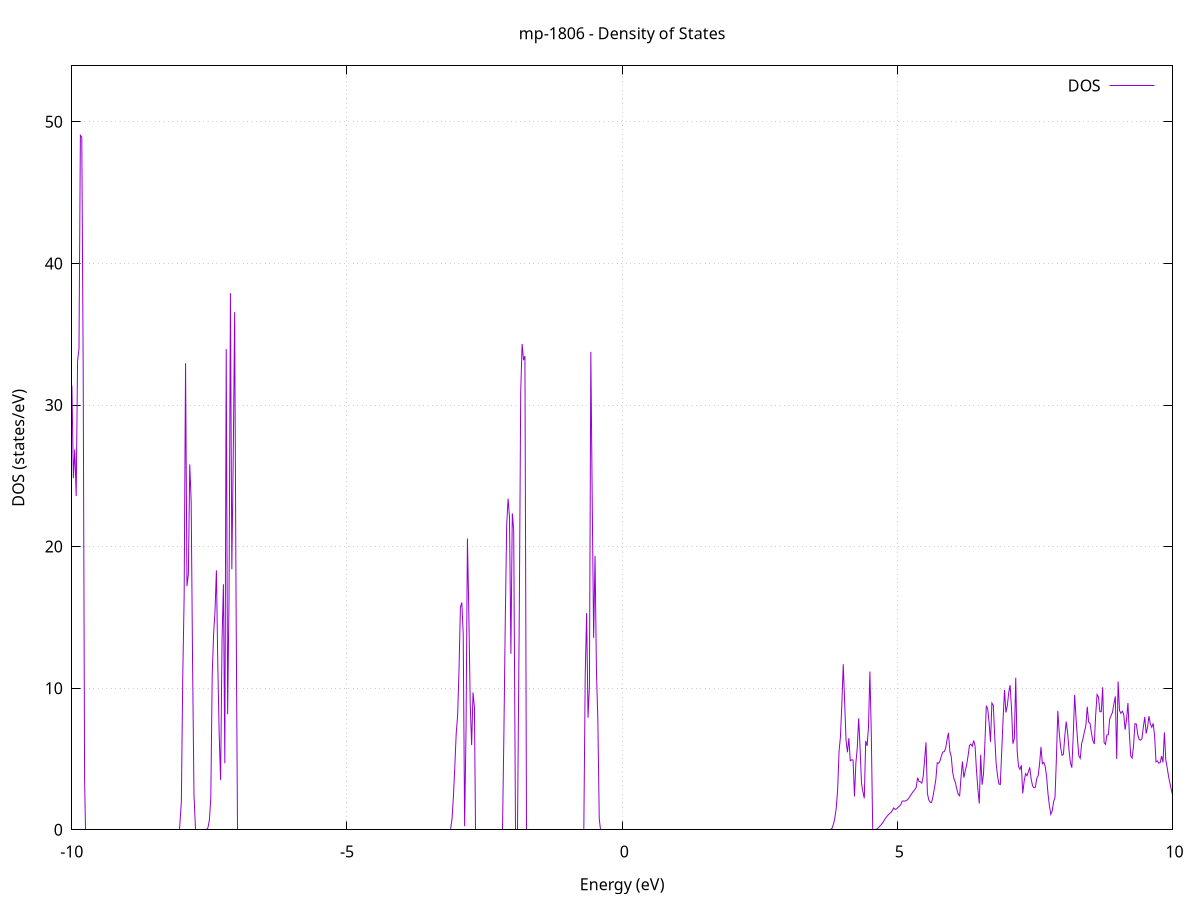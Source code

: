 set title 'mp-1806 - Density of States'
set xlabel 'Energy (eV)'
set ylabel 'DOS (states/eV)'
set grid
set xrange [-10:10]
set yrange [0:53.953]
set xzeroaxis lt -1
set terminal png size 800,600
set output 'mp-1806_dos_gnuplot.png'
plot '-' using 1:2 with lines title 'DOS'
-28.190000 0.000000
-28.164500 0.000000
-28.139100 0.000000
-28.113600 0.000000
-28.088100 0.000000
-28.062600 0.000000
-28.037100 0.000000
-28.011700 0.000000
-27.986200 0.000000
-27.960700 0.000000
-27.935200 0.000000
-27.909700 0.000000
-27.884300 0.000000
-27.858800 0.000000
-27.833300 0.000000
-27.807800 0.000000
-27.782300 0.000000
-27.756900 0.000000
-27.731400 0.000000
-27.705900 0.000000
-27.680400 0.000000
-27.654900 0.000000
-27.629500 0.000000
-27.604000 0.000000
-27.578500 0.000000
-27.553000 0.000000
-27.527500 0.000000
-27.502000 0.000000
-27.476600 0.000000
-27.451100 0.000000
-27.425600 0.000000
-27.400100 0.000000
-27.374600 0.000000
-27.349200 0.000000
-27.323700 0.000000
-27.298200 0.000000
-27.272700 0.000000
-27.247200 0.000000
-27.221800 0.000000
-27.196300 0.000000
-27.170800 0.000000
-27.145300 0.000000
-27.119800 0.000000
-27.094400 0.000000
-27.068900 0.000000
-27.043400 0.000000
-27.017900 0.000000
-26.992400 0.000000
-26.967000 0.000000
-26.941500 0.000000
-26.916000 0.000000
-26.890500 0.000000
-26.865000 0.000000
-26.839500 0.000000
-26.814100 0.000000
-26.788600 0.000000
-26.763100 0.000000
-26.737600 0.000000
-26.712100 0.000000
-26.686700 0.000000
-26.661200 0.000000
-26.635700 0.000000
-26.610200 0.000000
-26.584700 0.000000
-26.559300 0.000000
-26.533800 0.000000
-26.508300 0.000000
-26.482800 0.000000
-26.457300 0.000000
-26.431900 0.000000
-26.406400 0.000000
-26.380900 0.000000
-26.355400 0.000000
-26.329900 0.000000
-26.304500 0.000000
-26.279000 0.000000
-26.253500 0.000000
-26.228000 0.000000
-26.202500 0.000000
-26.177100 0.000000
-26.151600 0.000000
-26.126100 0.000000
-26.100600 0.000000
-26.075100 0.000000
-26.049600 0.000000
-26.024200 0.000000
-25.998700 0.000000
-25.973200 0.000000
-25.947700 0.000000
-25.922200 0.000000
-25.896800 0.000000
-25.871300 0.058000
-25.845800 7.360800
-25.820300 13.885300
-25.794800 25.673000
-25.769400 41.606500
-25.743900 42.361200
-25.718400 0.000000
-25.692900 0.000000
-25.667400 0.000000
-25.642000 0.000000
-25.616500 0.000000
-25.591000 0.000000
-25.565500 31.902000
-25.540000 19.452100
-25.514600 30.249000
-25.489100 4.593600
-25.463600 0.000000
-25.438100 0.000000
-25.412600 0.000000
-25.387100 0.000000
-25.361700 0.000000
-25.336200 0.000000
-25.310700 0.000000
-25.285200 0.000000
-25.259700 0.000000
-25.234300 0.000000
-25.208800 0.000000
-25.183300 0.000000
-25.157800 0.000000
-25.132300 0.000000
-25.106900 0.000000
-25.081400 0.000000
-25.055900 0.000000
-25.030400 0.000000
-25.004900 0.000000
-24.979500 0.000000
-24.954000 0.000000
-24.928500 0.000000
-24.903000 0.000000
-24.877500 0.000000
-24.852100 0.000000
-24.826600 0.000000
-24.801100 0.000000
-24.775600 0.000000
-24.750100 0.000000
-24.724700 0.000000
-24.699200 0.000000
-24.673700 0.000000
-24.648200 0.000000
-24.622700 0.000000
-24.597200 0.000000
-24.571800 0.000000
-24.546300 0.000000
-24.520800 0.000000
-24.495300 0.000000
-24.469800 0.000000
-24.444400 0.000000
-24.418900 0.000000
-24.393400 0.000000
-24.367900 0.000000
-24.342400 0.000000
-24.317000 0.000000
-24.291500 0.000000
-24.266000 0.000000
-24.240500 0.000000
-24.215000 0.000000
-24.189600 0.000000
-24.164100 0.000000
-24.138600 0.000000
-24.113100 0.000000
-24.087600 0.000000
-24.062200 0.000000
-24.036700 0.000000
-24.011200 0.000000
-23.985700 0.000000
-23.960200 0.000000
-23.934700 0.000000
-23.909300 0.000000
-23.883800 0.000000
-23.858300 0.000000
-23.832800 0.000000
-23.807300 0.000000
-23.781900 0.000000
-23.756400 0.000000
-23.730900 0.000000
-23.705400 0.000000
-23.679900 0.000000
-23.654500 0.000000
-23.629000 0.000000
-23.603500 0.000000
-23.578000 0.000000
-23.552500 0.000000
-23.527100 0.000000
-23.501600 0.000000
-23.476100 0.000000
-23.450600 0.000000
-23.425100 0.000000
-23.399700 0.000000
-23.374200 0.000000
-23.348700 0.000000
-23.323200 0.000000
-23.297700 0.000000
-23.272300 0.000000
-23.246800 0.000000
-23.221300 0.000000
-23.195800 0.000000
-23.170300 0.000000
-23.144800 0.000000
-23.119400 0.000000
-23.093900 0.000000
-23.068400 0.000000
-23.042900 0.000000
-23.017400 0.000000
-22.992000 0.000000
-22.966500 0.000000
-22.941000 0.000000
-22.915500 0.000000
-22.890000 0.000000
-22.864600 0.000000
-22.839100 0.000000
-22.813600 0.000000
-22.788100 0.000000
-22.762600 0.000000
-22.737200 0.000000
-22.711700 0.000000
-22.686200 0.000000
-22.660700 0.000000
-22.635200 0.000000
-22.609800 0.000000
-22.584300 0.000000
-22.558800 0.000000
-22.533300 0.000000
-22.507800 0.000000
-22.482300 0.000000
-22.456900 0.000000
-22.431400 0.000000
-22.405900 0.000000
-22.380400 0.000000
-22.354900 0.000000
-22.329500 0.000000
-22.304000 0.000000
-22.278500 0.000000
-22.253000 0.000000
-22.227500 0.000000
-22.202100 0.000000
-22.176600 0.000000
-22.151100 0.000000
-22.125600 0.000000
-22.100100 0.000000
-22.074700 0.000000
-22.049200 0.000000
-22.023700 0.000000
-21.998200 0.000000
-21.972700 0.000000
-21.947300 0.000000
-21.921800 0.000000
-21.896300 0.000000
-21.870800 0.000000
-21.845300 0.000000
-21.819900 0.000000
-21.794400 0.000000
-21.768900 0.000000
-21.743400 0.000000
-21.717900 0.000000
-21.692400 0.000000
-21.667000 0.000000
-21.641500 0.000000
-21.616000 0.000000
-21.590500 0.000000
-21.565000 0.000000
-21.539600 0.000000
-21.514100 0.000000
-21.488600 0.000000
-21.463100 0.000000
-21.437600 0.000000
-21.412200 0.000000
-21.386700 0.000000
-21.361200 0.000000
-21.335700 0.000000
-21.310200 0.000000
-21.284800 0.000000
-21.259300 0.000000
-21.233800 0.000000
-21.208300 0.000000
-21.182800 0.000000
-21.157400 0.000000
-21.131900 0.000000
-21.106400 0.000000
-21.080900 0.000000
-21.055400 0.000000
-21.029900 0.000000
-21.004500 0.000000
-20.979000 0.000000
-20.953500 0.000000
-20.928000 0.000000
-20.902500 0.000000
-20.877100 0.000000
-20.851600 0.000000
-20.826100 0.000000
-20.800600 0.000000
-20.775100 0.000000
-20.749700 0.000000
-20.724200 0.000000
-20.698700 0.000000
-20.673200 0.000000
-20.647700 0.000000
-20.622300 0.000000
-20.596800 0.000000
-20.571300 0.000000
-20.545800 0.000000
-20.520300 0.000000
-20.494900 0.000000
-20.469400 0.000000
-20.443900 0.000000
-20.418400 0.000000
-20.392900 0.000000
-20.367500 0.000000
-20.342000 0.000000
-20.316500 0.000000
-20.291000 0.000000
-20.265500 0.000000
-20.240000 0.000000
-20.214600 0.000000
-20.189100 0.000000
-20.163600 0.000000
-20.138100 0.000000
-20.112600 0.000000
-20.087200 0.000000
-20.061700 0.000000
-20.036200 0.000000
-20.010700 0.000000
-19.985200 0.000000
-19.959800 0.000000
-19.934300 0.000000
-19.908800 0.000000
-19.883300 0.000000
-19.857800 0.000000
-19.832400 0.000000
-19.806900 0.000000
-19.781400 0.000000
-19.755900 0.000000
-19.730400 0.000000
-19.705000 0.000000
-19.679500 0.000000
-19.654000 0.000000
-19.628500 0.000000
-19.603000 12.775900
-19.577500 71.210000
-19.552100 99.651900
-19.526600 0.000000
-19.501100 0.000000
-19.475600 0.000000
-19.450100 0.000000
-19.424700 0.000000
-19.399200 0.000000
-19.373700 0.000000
-19.348200 0.000000
-19.322700 0.000000
-19.297300 0.000000
-19.271800 0.000000
-19.246300 0.000000
-19.220800 0.000000
-19.195300 0.000000
-19.169900 0.000000
-19.144400 0.000000
-19.118900 0.000000
-19.093400 0.000000
-19.067900 0.000000
-19.042500 0.000000
-19.017000 0.000000
-18.991500 0.000000
-18.966000 0.000000
-18.940500 0.000000
-18.915100 0.000000
-18.889600 0.000000
-18.864100 0.000000
-18.838600 0.000000
-18.813100 0.000000
-18.787600 0.000000
-18.762200 0.000000
-18.736700 0.000000
-18.711200 0.000000
-18.685700 0.000000
-18.660200 0.000000
-18.634800 0.000000
-18.609300 0.000000
-18.583800 0.000000
-18.558300 0.000000
-18.532800 0.000000
-18.507400 0.000000
-18.481900 0.000000
-18.456400 0.000000
-18.430900 0.000000
-18.405400 0.000000
-18.380000 0.000000
-18.354500 0.000000
-18.329000 0.000000
-18.303500 0.000000
-18.278000 0.000000
-18.252600 0.000000
-18.227100 0.000000
-18.201600 0.000000
-18.176100 0.000000
-18.150600 0.000000
-18.125100 0.000000
-18.099700 0.000000
-18.074200 0.000000
-18.048700 0.000000
-18.023200 0.000000
-17.997700 0.000000
-17.972300 0.000000
-17.946800 0.000000
-17.921300 0.000000
-17.895800 0.000000
-17.870300 0.000000
-17.844900 0.000000
-17.819400 0.000000
-17.793900 0.000000
-17.768400 0.000000
-17.742900 0.000000
-17.717500 0.000000
-17.692000 0.000000
-17.666500 0.000000
-17.641000 0.000000
-17.615500 0.000000
-17.590100 0.000000
-17.564600 0.000000
-17.539100 0.000000
-17.513600 0.000000
-17.488100 0.000000
-17.462700 0.000000
-17.437200 0.000000
-17.411700 0.000000
-17.386200 0.000000
-17.360700 0.000000
-17.335200 0.000000
-17.309800 0.000000
-17.284300 0.000000
-17.258800 0.000000
-17.233300 0.000000
-17.207800 0.000000
-17.182400 0.000000
-17.156900 0.000000
-17.131400 0.000000
-17.105900 0.000000
-17.080400 0.000000
-17.055000 0.000000
-17.029500 0.000000
-17.004000 0.000000
-16.978500 0.000000
-16.953000 0.000000
-16.927600 0.000000
-16.902100 0.000000
-16.876600 0.000000
-16.851100 0.000000
-16.825600 0.000000
-16.800200 0.000000
-16.774700 0.000000
-16.749200 0.000000
-16.723700 0.000000
-16.698200 0.000000
-16.672700 0.000000
-16.647300 0.000000
-16.621800 0.000000
-16.596300 0.000000
-16.570800 0.000000
-16.545300 0.000000
-16.519900 0.000000
-16.494400 0.000000
-16.468900 0.000000
-16.443400 0.000000
-16.417900 0.000000
-16.392500 0.000000
-16.367000 0.000000
-16.341500 0.000000
-16.316000 0.000000
-16.290500 0.000000
-16.265100 0.000000
-16.239600 0.000000
-16.214100 0.000000
-16.188600 0.000000
-16.163100 0.000000
-16.137700 0.000000
-16.112200 0.000000
-16.086700 0.000000
-16.061200 0.000000
-16.035700 0.000000
-16.010300 0.000000
-15.984800 0.000000
-15.959300 0.000000
-15.933800 0.000000
-15.908300 0.000000
-15.882800 0.000000
-15.857400 0.000000
-15.831900 0.000000
-15.806400 0.000000
-15.780900 0.000000
-15.755400 0.000000
-15.730000 0.000000
-15.704500 0.000000
-15.679000 0.000000
-15.653500 0.000000
-15.628000 0.000000
-15.602600 0.000000
-15.577100 0.000000
-15.551600 0.000000
-15.526100 0.000000
-15.500600 0.000000
-15.475200 0.000000
-15.449700 0.000000
-15.424200 0.000000
-15.398700 0.000000
-15.373200 0.000000
-15.347800 0.000000
-15.322300 0.000000
-15.296800 0.000000
-15.271300 0.000000
-15.245800 0.000000
-15.220300 0.000000
-15.194900 0.000000
-15.169400 0.000000
-15.143900 0.000000
-15.118400 0.000000
-15.092900 0.000000
-15.067500 0.000000
-15.042000 0.000000
-15.016500 0.000000
-14.991000 0.000000
-14.965500 0.000000
-14.940100 0.000000
-14.914600 0.000000
-14.889100 0.000000
-14.863600 0.000000
-14.838100 0.000000
-14.812700 0.000000
-14.787200 0.000000
-14.761700 0.000000
-14.736200 0.000000
-14.710700 0.000000
-14.685300 0.000000
-14.659800 0.000000
-14.634300 0.000000
-14.608800 0.000000
-14.583300 0.000000
-14.557900 0.000000
-14.532400 0.000000
-14.506900 0.000000
-14.481400 0.000000
-14.455900 0.000000
-14.430400 0.000000
-14.405000 0.000000
-14.379500 0.000000
-14.354000 0.000000
-14.328500 0.000000
-14.303000 0.000000
-14.277600 0.000000
-14.252100 0.000000
-14.226600 0.000000
-14.201100 0.000000
-14.175600 0.000000
-14.150200 0.000000
-14.124700 0.000000
-14.099200 0.000000
-14.073700 0.000000
-14.048200 0.000000
-14.022800 0.000000
-13.997300 0.000000
-13.971800 0.000000
-13.946300 0.000000
-13.920800 0.000000
-13.895400 8.373400
-13.869900 62.977900
-13.844400 26.022300
-13.818900 54.259000
-13.793400 3.892700
-13.767900 0.000000
-13.742500 0.000000
-13.717000 0.000000
-13.691500 0.000000
-13.666000 0.000000
-13.640500 0.000000
-13.615100 0.000000
-13.589600 0.000000
-13.564100 0.000000
-13.538600 0.000000
-13.513100 0.000000
-13.487700 0.000000
-13.462200 0.000000
-13.436700 0.000000
-13.411200 0.000000
-13.385700 0.000000
-13.360300 0.000000
-13.334800 0.000000
-13.309300 0.000000
-13.283800 0.000000
-13.258300 0.000000
-13.232900 0.000000
-13.207400 0.000000
-13.181900 0.000000
-13.156400 0.000000
-13.130900 0.000000
-13.105500 0.000000
-13.080000 0.000000
-13.054500 0.000000
-13.029000 0.000000
-13.003500 0.000000
-12.978000 0.000000
-12.952600 0.000000
-12.927100 0.000000
-12.901600 0.000000
-12.876100 0.000000
-12.850600 0.000000
-12.825200 0.000000
-12.799700 0.000000
-12.774200 0.000000
-12.748700 0.000000
-12.723200 0.000000
-12.697800 0.000000
-12.672300 0.000000
-12.646800 0.000000
-12.621300 0.000000
-12.595800 0.000000
-12.570400 0.000000
-12.544900 0.000000
-12.519400 0.000000
-12.493900 0.000000
-12.468400 0.000000
-12.443000 0.000000
-12.417500 0.000000
-12.392000 0.000000
-12.366500 0.000000
-12.341000 0.000000
-12.315500 0.000000
-12.290100 0.000000
-12.264600 0.000000
-12.239100 0.000000
-12.213600 0.000000
-12.188100 0.000000
-12.162700 0.000000
-12.137200 0.000000
-12.111700 0.000000
-12.086200 0.000000
-12.060700 0.000000
-12.035300 0.000000
-12.009800 0.000000
-11.984300 0.000000
-11.958800 0.000000
-11.933300 0.000000
-11.907900 0.000000
-11.882400 0.000000
-11.856900 0.000000
-11.831400 0.000000
-11.805900 0.000000
-11.780500 0.000000
-11.755000 0.000000
-11.729500 0.000000
-11.704000 0.000000
-11.678500 0.000000
-11.653100 0.000000
-11.627600 0.000000
-11.602100 0.000000
-11.576600 0.000000
-11.551100 0.000000
-11.525600 0.000000
-11.500200 0.000000
-11.474700 0.000000
-11.449200 0.000000
-11.423700 0.000000
-11.398200 0.000000
-11.372800 0.000000
-11.347300 0.000000
-11.321800 0.000000
-11.296300 0.000000
-11.270800 0.000000
-11.245400 0.000000
-11.219900 0.000000
-11.194400 0.000000
-11.168900 0.000000
-11.143400 0.000000
-11.118000 0.000000
-11.092500 0.000000
-11.067000 0.000000
-11.041500 0.000000
-11.016000 0.000000
-10.990600 0.000000
-10.965100 0.000000
-10.939600 0.000000
-10.914100 0.000000
-10.888600 0.000000
-10.863100 0.000000
-10.837700 0.000000
-10.812200 0.000000
-10.786700 0.000000
-10.761200 0.000000
-10.735700 0.000000
-10.710300 0.000000
-10.684800 0.000000
-10.659300 0.000000
-10.633800 0.000000
-10.608300 0.000000
-10.582900 0.000000
-10.557400 0.000000
-10.531900 0.000000
-10.506400 0.000000
-10.480900 0.000000
-10.455500 0.000000
-10.430000 0.000000
-10.404500 0.000000
-10.379000 0.000000
-10.353500 0.000000
-10.328100 0.000000
-10.302600 0.000000
-10.277100 0.000000
-10.251600 0.000000
-10.226100 0.000000
-10.200700 1.253300
-10.175200 20.586300
-10.149700 27.562800
-10.124200 22.285800
-10.098700 5.964000
-10.073200 31.414200
-10.047800 22.012000
-10.022300 33.017100
-9.996800 31.162400
-9.971300 24.843200
-9.945800 26.862000
-9.920400 23.575000
-9.894900 33.122800
-9.869400 33.953100
-9.843900 49.048100
-9.818400 48.915000
-9.793000 32.692600
-9.767500 3.660000
-9.742000 0.000000
-9.716500 0.000000
-9.691000 0.000000
-9.665600 0.000000
-9.640100 0.000000
-9.614600 0.000000
-9.589100 0.000000
-9.563600 0.000000
-9.538200 0.000000
-9.512700 0.000000
-9.487200 0.000000
-9.461700 0.000000
-9.436200 0.000000
-9.410800 0.000000
-9.385300 0.000000
-9.359800 0.000000
-9.334300 0.000000
-9.308800 0.000000
-9.283300 0.000000
-9.257900 0.000000
-9.232400 0.000000
-9.206900 0.000000
-9.181400 0.000000
-9.155900 0.000000
-9.130500 0.000000
-9.105000 0.000000
-9.079500 0.000000
-9.054000 0.000000
-9.028500 0.000000
-9.003100 0.000000
-8.977600 0.000000
-8.952100 0.000000
-8.926600 0.000000
-8.901100 0.000000
-8.875700 0.000000
-8.850200 0.000000
-8.824700 0.000000
-8.799200 0.000000
-8.773700 0.000000
-8.748300 0.000000
-8.722800 0.000000
-8.697300 0.000000
-8.671800 0.000000
-8.646300 0.000000
-8.620800 0.000000
-8.595400 0.000000
-8.569900 0.000000
-8.544400 0.000000
-8.518900 0.000000
-8.493400 0.000000
-8.468000 0.000000
-8.442500 0.000000
-8.417000 0.000000
-8.391500 0.000000
-8.366000 0.000000
-8.340600 0.000000
-8.315100 0.000000
-8.289600 0.000000
-8.264100 0.000000
-8.238600 0.000000
-8.213200 0.000000
-8.187700 0.000000
-8.162200 0.000000
-8.136700 0.000000
-8.111200 0.000000
-8.085800 0.000000
-8.060300 0.000000
-8.034800 0.000000
-8.009300 1.971100
-7.983800 10.827500
-7.958400 16.481900
-7.932900 32.952300
-7.907400 17.207800
-7.881900 18.034300
-7.856400 25.807700
-7.830900 23.206600
-7.805500 11.797500
-7.780000 2.493500
-7.754500 0.000000
-7.729000 0.000000
-7.703500 0.000000
-7.678100 0.000000
-7.652600 0.000000
-7.627100 0.000000
-7.601600 0.000000
-7.576100 0.000000
-7.550700 0.000000
-7.525200 0.160100
-7.499700 0.700600
-7.474200 2.238400
-7.448700 10.926300
-7.423300 13.824200
-7.397800 15.425300
-7.372300 18.325000
-7.346800 11.583500
-7.321300 6.667000
-7.295900 3.501500
-7.270400 13.353400
-7.244900 17.342300
-7.219400 4.696300
-7.193900 33.947800
-7.168400 8.158300
-7.143000 16.369100
-7.117500 37.898900
-7.092000 18.397700
-7.066500 26.318200
-7.041000 36.557700
-7.015600 16.471000
-6.990100 0.000000
-6.964600 0.000000
-6.939100 0.000000
-6.913600 0.000000
-6.888200 0.000000
-6.862700 0.000000
-6.837200 0.000000
-6.811700 0.000000
-6.786200 0.000000
-6.760800 0.000000
-6.735300 0.000000
-6.709800 0.000000
-6.684300 0.000000
-6.658800 0.000000
-6.633400 0.000000
-6.607900 0.000000
-6.582400 0.000000
-6.556900 0.000000
-6.531400 0.000000
-6.506000 0.000000
-6.480500 0.000000
-6.455000 0.000000
-6.429500 0.000000
-6.404000 0.000000
-6.378500 0.000000
-6.353100 0.000000
-6.327600 0.000000
-6.302100 0.000000
-6.276600 0.000000
-6.251100 0.000000
-6.225700 0.000000
-6.200200 0.000000
-6.174700 0.000000
-6.149200 0.000000
-6.123700 0.000000
-6.098300 0.000000
-6.072800 0.000000
-6.047300 0.000000
-6.021800 0.000000
-5.996300 0.000000
-5.970900 0.000000
-5.945400 0.000000
-5.919900 0.000000
-5.894400 0.000000
-5.868900 0.000000
-5.843500 0.000000
-5.818000 0.000000
-5.792500 0.000000
-5.767000 0.000000
-5.741500 0.000000
-5.716000 0.000000
-5.690600 0.000000
-5.665100 0.000000
-5.639600 0.000000
-5.614100 0.000000
-5.588600 0.000000
-5.563200 0.000000
-5.537700 0.000000
-5.512200 0.000000
-5.486700 0.000000
-5.461200 0.000000
-5.435800 0.000000
-5.410300 0.000000
-5.384800 0.000000
-5.359300 0.000000
-5.333800 0.000000
-5.308400 0.000000
-5.282900 0.000000
-5.257400 0.000000
-5.231900 0.000000
-5.206400 0.000000
-5.181000 0.000000
-5.155500 0.000000
-5.130000 0.000000
-5.104500 0.000000
-5.079000 0.000000
-5.053600 0.000000
-5.028100 0.000000
-5.002600 0.000000
-4.977100 0.000000
-4.951600 0.000000
-4.926100 0.000000
-4.900700 0.000000
-4.875200 0.000000
-4.849700 0.000000
-4.824200 0.000000
-4.798700 0.000000
-4.773300 0.000000
-4.747800 0.000000
-4.722300 0.000000
-4.696800 0.000000
-4.671300 0.000000
-4.645900 0.000000
-4.620400 0.000000
-4.594900 0.000000
-4.569400 0.000000
-4.543900 0.000000
-4.518500 0.000000
-4.493000 0.000000
-4.467500 0.000000
-4.442000 0.000000
-4.416500 0.000000
-4.391100 0.000000
-4.365600 0.000000
-4.340100 0.000000
-4.314600 0.000000
-4.289100 0.000000
-4.263600 0.000000
-4.238200 0.000000
-4.212700 0.000000
-4.187200 0.000000
-4.161700 0.000000
-4.136200 0.000000
-4.110800 0.000000
-4.085300 0.000000
-4.059800 0.000000
-4.034300 0.000000
-4.008800 0.000000
-3.983400 0.000000
-3.957900 0.000000
-3.932400 0.000000
-3.906900 0.000000
-3.881400 0.000000
-3.856000 0.000000
-3.830500 0.000000
-3.805000 0.000000
-3.779500 0.000000
-3.754000 0.000000
-3.728600 0.000000
-3.703100 0.000000
-3.677600 0.000000
-3.652100 0.000000
-3.626600 0.000000
-3.601200 0.000000
-3.575700 0.000000
-3.550200 0.000000
-3.524700 0.000000
-3.499200 0.000000
-3.473700 0.000000
-3.448300 0.000000
-3.422800 0.000000
-3.397300 0.000000
-3.371800 0.000000
-3.346300 0.000000
-3.320900 0.000000
-3.295400 0.000000
-3.269900 0.000000
-3.244400 0.000000
-3.218900 0.000000
-3.193500 0.000000
-3.168000 0.000000
-3.142500 0.000000
-3.117000 0.000000
-3.091500 0.749300
-3.066100 2.333700
-3.040600 4.443300
-3.015100 6.807600
-2.989600 8.052700
-2.964100 11.294000
-2.938700 15.715700
-2.913200 16.056100
-2.887700 13.823700
-2.862200 0.254900
-2.836700 7.060000
-2.811200 20.573200
-2.785800 15.289700
-2.760300 8.851300
-2.734800 5.981700
-2.709300 9.702100
-2.683800 8.621400
-2.658400 0.000000
-2.632900 0.000000
-2.607400 0.000000
-2.581900 0.000000
-2.556400 0.000000
-2.531000 0.000000
-2.505500 0.000000
-2.480000 0.000000
-2.454500 0.000000
-2.429000 0.000000
-2.403600 0.000000
-2.378100 0.000000
-2.352600 0.000000
-2.327100 0.000000
-2.301600 0.000000
-2.276200 0.000000
-2.250700 0.000000
-2.225200 0.000000
-2.199700 0.000000
-2.174200 0.000000
-2.148800 6.759500
-2.123300 14.848000
-2.097800 21.537500
-2.072300 23.392500
-2.046800 22.070600
-2.021300 12.426900
-1.995900 22.352100
-1.970400 21.172200
-1.944900 0.000000
-1.919400 0.000000
-1.893900 0.000000
-1.868500 15.552900
-1.843000 30.951400
-1.817500 34.310200
-1.792000 33.169700
-1.766500 33.452100
-1.741100 0.000000
-1.715600 0.000000
-1.690100 0.000000
-1.664600 0.000000
-1.639100 0.000000
-1.613700 0.000000
-1.588200 0.000000
-1.562700 0.000000
-1.537200 0.000000
-1.511700 0.000000
-1.486300 0.000000
-1.460800 0.000000
-1.435300 0.000000
-1.409800 0.000000
-1.384300 0.000000
-1.358800 0.000000
-1.333400 0.000000
-1.307900 0.000000
-1.282400 0.000000
-1.256900 0.000000
-1.231400 0.000000
-1.206000 0.000000
-1.180500 0.000000
-1.155000 0.000000
-1.129500 0.000000
-1.104000 0.000000
-1.078600 0.000000
-1.053100 0.000000
-1.027600 0.000000
-1.002100 0.000000
-0.976600 0.000000
-0.951200 0.000000
-0.925700 0.000000
-0.900200 0.000000
-0.874700 0.000000
-0.849200 0.000000
-0.823800 0.000000
-0.798300 0.000000
-0.772800 0.000000
-0.747300 0.000000
-0.721800 0.000000
-0.696400 0.012500
-0.670900 10.924700
-0.645400 15.305600
-0.619900 7.912700
-0.594400 10.168000
-0.568900 33.754400
-0.543500 23.169700
-0.518000 13.559700
-0.492500 19.348600
-0.467000 11.169400
-0.441500 7.748300
-0.416100 0.781200
-0.390600 0.000000
-0.365100 0.000000
-0.339600 0.000000
-0.314100 0.000000
-0.288700 0.000000
-0.263200 0.000000
-0.237700 0.000000
-0.212200 0.000000
-0.186700 0.000000
-0.161300 0.000000
-0.135800 0.000000
-0.110300 0.000000
-0.084800 0.000000
-0.059300 0.000000
-0.033900 0.000000
-0.008400 0.000000
0.017100 0.000000
0.042600 0.000000
0.068100 0.000000
0.093600 0.000000
0.119000 0.000000
0.144500 0.000000
0.170000 0.000000
0.195500 0.000000
0.221000 0.000000
0.246400 0.000000
0.271900 0.000000
0.297400 0.000000
0.322900 0.000000
0.348400 0.000000
0.373800 0.000000
0.399300 0.000000
0.424800 0.000000
0.450300 0.000000
0.475800 0.000000
0.501200 0.000000
0.526700 0.000000
0.552200 0.000000
0.577700 0.000000
0.603200 0.000000
0.628600 0.000000
0.654100 0.000000
0.679600 0.000000
0.705100 0.000000
0.730600 0.000000
0.756000 0.000000
0.781500 0.000000
0.807000 0.000000
0.832500 0.000000
0.858000 0.000000
0.883500 0.000000
0.908900 0.000000
0.934400 0.000000
0.959900 0.000000
0.985400 0.000000
1.010900 0.000000
1.036300 0.000000
1.061800 0.000000
1.087300 0.000000
1.112800 0.000000
1.138300 0.000000
1.163700 0.000000
1.189200 0.000000
1.214700 0.000000
1.240200 0.000000
1.265700 0.000000
1.291100 0.000000
1.316600 0.000000
1.342100 0.000000
1.367600 0.000000
1.393100 0.000000
1.418500 0.000000
1.444000 0.000000
1.469500 0.000000
1.495000 0.000000
1.520500 0.000000
1.546000 0.000000
1.571400 0.000000
1.596900 0.000000
1.622400 0.000000
1.647900 0.000000
1.673400 0.000000
1.698800 0.000000
1.724300 0.000000
1.749800 0.000000
1.775300 0.000000
1.800800 0.000000
1.826200 0.000000
1.851700 0.000000
1.877200 0.000000
1.902700 0.000000
1.928200 0.000000
1.953600 0.000000
1.979100 0.000000
2.004600 0.000000
2.030100 0.000000
2.055600 0.000000
2.081000 0.000000
2.106500 0.000000
2.132000 0.000000
2.157500 0.000000
2.183000 0.000000
2.208400 0.000000
2.233900 0.000000
2.259400 0.000000
2.284900 0.000000
2.310400 0.000000
2.335900 0.000000
2.361300 0.000000
2.386800 0.000000
2.412300 0.000000
2.437800 0.000000
2.463300 0.000000
2.488700 0.000000
2.514200 0.000000
2.539700 0.000000
2.565200 0.000000
2.590700 0.000000
2.616100 0.000000
2.641600 0.000000
2.667100 0.000000
2.692600 0.000000
2.718100 0.000000
2.743500 0.000000
2.769000 0.000000
2.794500 0.000000
2.820000 0.000000
2.845500 0.000000
2.870900 0.000000
2.896400 0.000000
2.921900 0.000000
2.947400 0.000000
2.972900 0.000000
2.998400 0.000000
3.023800 0.000000
3.049300 0.000000
3.074800 0.000000
3.100300 0.000000
3.125800 0.000000
3.151200 0.000000
3.176700 0.000000
3.202200 0.000000
3.227700 0.000000
3.253200 0.000000
3.278600 0.000000
3.304100 0.000000
3.329600 0.000000
3.355100 0.000000
3.380600 0.000000
3.406000 0.000000
3.431500 0.000000
3.457000 0.000000
3.482500 0.000000
3.508000 0.000000
3.533400 0.000000
3.558900 0.000000
3.584400 0.000000
3.609900 0.000000
3.635400 0.000000
3.660800 0.000000
3.686300 0.000000
3.711800 0.000000
3.737300 0.000000
3.762800 0.000000
3.788300 0.000000
3.813700 0.104700
3.839200 0.398300
3.864700 0.823300
3.890200 1.537400
3.915700 2.832300
3.941100 5.534600
3.966600 6.574300
3.992100 8.908200
4.017600 11.691900
4.043100 8.986000
4.068500 6.315700
4.094000 5.471600
4.119500 6.468800
4.145000 4.869000
4.170500 4.942900
4.195900 4.931500
4.221400 2.351100
4.246900 4.715500
4.272400 5.809600
4.297900 7.875700
4.323300 5.755700
4.348800 3.308800
4.374300 2.686500
4.399800 2.222200
4.425300 6.274600
4.450800 5.923600
4.476200 7.236500
4.501700 11.177800
4.527200 6.755600
4.552700 0.011300
4.578200 0.000000
4.603600 0.000000
4.629100 0.056100
4.654600 0.139100
4.680100 0.247400
4.705600 0.356400
4.731000 0.482800
4.756500 0.635200
4.782000 0.793800
4.807500 0.930200
4.833000 1.044400
4.858400 1.136900
4.883900 1.231200
4.909400 1.368400
4.934900 1.541800
4.960400 1.438500
4.985800 1.472600
5.011300 1.579100
5.036800 1.679200
5.062300 1.772800
5.087800 2.020200
5.113200 2.037000
5.138700 2.022600
5.164200 2.061800
5.189700 2.145500
5.215200 2.273500
5.240700 2.443300
5.266100 2.573800
5.291600 2.721400
5.317100 2.831100
5.342600 2.990900
5.368100 3.680300
5.393500 3.429300
5.419000 3.391500
5.444500 3.293900
5.470000 3.775100
5.495500 4.917400
5.520900 6.171900
5.546400 2.572200
5.571900 2.106000
5.597400 1.943500
5.622900 1.935100
5.648300 2.357800
5.673800 2.929100
5.699300 3.533400
5.724800 4.728300
5.750300 4.693900
5.775700 4.864600
5.801200 5.229400
5.826700 5.491100
5.852200 5.520700
5.877700 5.749400
5.903200 6.359400
5.928600 6.841300
5.954100 5.562400
5.979600 5.166600
6.005100 4.085900
6.030600 3.567100
6.056000 3.331300
6.081500 2.867200
6.107000 2.494100
6.132500 2.397500
6.158000 3.722600
6.183400 4.815700
6.208900 3.678400
6.234400 4.167700
6.259900 4.588500
6.285400 5.221200
6.310800 5.954100
6.336300 6.052300
6.361800 5.894800
6.387300 6.302800
6.412800 5.910700
6.438200 4.213200
6.463700 2.869500
6.489200 1.849100
6.514700 5.305700
6.540200 3.184800
6.565600 3.928800
6.591100 6.069800
6.616600 8.764700
6.642100 8.538300
6.667600 7.560000
6.693100 6.212100
6.718500 8.953000
6.744000 8.788000
6.769500 6.638200
6.795000 4.719200
6.820500 3.825900
6.845900 3.243200
6.871400 3.191100
6.896900 5.551300
6.922400 7.873100
6.947900 9.865700
6.973300 8.283800
6.998800 8.767000
7.024300 9.686000
7.049800 10.213400
7.075300 8.511400
7.100700 6.076900
7.126200 6.443800
7.151700 10.738900
7.177200 5.578200
7.202700 4.460000
7.228100 4.265100
7.253600 4.560800
7.279100 2.565600
7.304600 3.438600
7.330100 3.964800
7.355600 3.816100
7.381000 4.090300
7.406500 4.409000
7.432000 3.580700
7.457500 3.100400
7.483000 2.963700
7.508400 3.004500
7.533900 3.631800
7.559400 3.813300
7.584900 4.654400
7.610400 5.856400
7.635800 4.666500
7.661300 4.761700
7.686800 4.481100
7.712300 3.769900
7.737800 2.546100
7.763200 1.702400
7.788700 1.090200
7.814200 1.328200
7.839700 1.978900
7.865200 2.289800
7.890600 5.055500
7.916100 8.400800
7.941600 6.873100
7.967100 5.848700
7.992600 5.256500
8.018000 5.328600
8.043500 6.643000
8.069000 7.638100
8.094500 6.851900
8.120000 5.604200
8.145500 4.712300
8.170900 4.386700
8.196400 6.646300
8.221900 9.531400
8.247400 7.861900
8.272900 6.419500
8.298300 5.213700
8.323800 5.043000
8.349300 6.087600
8.374800 6.465100
8.400300 6.935000
8.425700 7.363600
8.451200 8.694400
8.476700 7.603600
8.502200 7.517800
8.527700 6.820100
8.553100 6.291100
8.578600 6.066200
8.604100 8.114900
8.629600 9.552700
8.655100 9.379800
8.680500 8.335800
8.706000 8.338700
8.731500 10.062800
8.757000 6.150800
8.782500 6.031500
8.807900 6.685300
8.833400 6.710300
8.858900 7.830600
8.884400 8.075400
8.909900 8.302400
8.935400 8.906700
8.960800 9.424000
8.986300 5.006300
9.011800 10.474500
9.037300 8.421300
9.062800 8.221500
9.088200 8.373200
9.113700 8.158000
9.139200 7.063000
9.164700 7.790500
9.190200 8.951100
9.215600 6.827400
9.241100 5.211500
9.266600 5.069100
9.292100 5.926600
9.317600 7.493700
9.343000 7.467500
9.368500 6.730600
9.394000 6.375500
9.419500 6.328300
9.445000 6.435300
9.470400 7.273000
9.495900 7.965500
9.521400 6.798300
9.546900 7.258200
9.572400 8.029500
9.597900 7.458800
9.623300 7.237800
9.648800 7.521400
9.674300 6.674000
9.699800 4.800100
9.725300 4.865000
9.750700 4.704600
9.776200 4.741900
9.801700 5.209500
9.827200 4.757600
9.852700 6.881200
9.878100 4.930300
9.903600 4.394000
9.929100 3.750700
9.954600 3.273800
9.980100 2.807000
10.005500 2.398200
10.031000 2.151200
10.056500 2.005500
10.082000 2.003300
10.107500 2.021500
10.132900 1.789000
10.158400 1.404000
10.183900 1.358300
10.209400 1.517100
10.234900 1.675800
10.260300 1.708100
10.285800 1.821300
10.311300 1.809700
10.336800 1.801100
10.362300 1.808800
10.387800 1.864200
10.413200 1.974800
10.438700 2.095000
10.464200 2.215100
10.489700 2.327400
10.515200 2.429700
10.540600 2.537600
10.566100 2.723200
10.591600 2.890000
10.617100 3.039800
10.642600 3.114200
10.668000 3.157700
10.693500 3.121500
10.719000 3.275600
10.744500 3.113300
10.770000 2.914900
10.795400 2.757600
10.820900 2.641600
10.846400 1.932200
10.871900 1.586900
10.897400 1.683700
10.922800 1.779100
10.948300 1.927500
10.973800 2.824600
10.999300 4.848200
11.024800 2.881400
11.050300 2.817800
11.075700 2.935900
11.101200 3.082600
11.126700 3.197900
11.152200 3.299600
11.177700 3.680300
11.203100 3.844700
11.228600 3.475500
11.254100 3.411900
11.279600 3.390400
11.305100 3.436200
11.330500 3.608900
11.356000 3.746800
11.381500 3.614500
11.407000 3.146500
11.432500 2.628300
11.457900 2.209400
11.483400 2.091100
11.508900 2.413700
11.534400 2.827100
11.559900 3.563400
11.585300 4.584100
11.610800 4.143800
11.636300 3.913500
11.661800 3.620300
11.687300 3.064800
11.712700 2.685100
11.738200 2.462700
11.763700 3.363200
11.789200 4.048300
11.814700 3.899100
11.840200 3.606400
11.865600 3.248500
11.891100 2.580000
11.916600 2.271700
11.942100 1.989600
11.967600 1.986800
11.993000 1.872000
12.018500 2.127200
12.044000 2.712800
12.069500 3.847800
12.095000 4.200100
12.120400 3.866400
12.145900 3.690100
12.171400 3.338200
12.196900 3.311400
12.222400 3.354800
12.247800 3.565000
12.273300 3.515000
12.298800 3.361100
12.324300 3.194700
12.349800 3.044200
12.375200 2.997600
12.400700 3.214100
12.426200 3.391300
12.451700 3.566800
12.477200 3.795400
12.502700 4.968000
12.528100 5.117800
12.553600 4.753000
12.579100 4.749600
12.604600 5.016900
12.630100 4.162600
12.655500 4.297700
12.681000 4.331700
12.706500 4.448200
12.732000 5.788300
12.757500 4.834800
12.782900 3.385500
12.808400 3.100200
12.833900 2.728500
12.859400 2.717500
12.884900 3.182800
12.910300 3.432500
12.935800 2.844500
12.961300 2.581600
12.986800 2.571900
13.012300 2.699300
13.037700 3.088600
13.063200 3.603500
13.088700 3.083900
13.114200 3.150700
13.139700 3.233300
13.165100 3.349800
13.190600 3.963700
13.216100 4.309800
13.241600 4.367500
13.267100 4.589000
13.292600 5.367800
13.318000 4.457000
13.343500 6.437100
13.369000 5.271000
13.394500 5.280000
13.420000 4.721500
13.445400 4.091300
13.470900 3.589200
13.496400 3.703600
13.521900 4.565000
13.547400 4.601700
13.572800 4.458300
13.598300 4.997300
13.623800 5.612400
13.649300 5.109100
13.674800 4.447300
13.700200 3.908200
13.725700 3.627100
13.751200 3.480900
13.776700 3.193400
13.802200 3.369000
13.827600 4.410000
13.853100 4.986000
13.878600 5.498600
13.904100 6.682000
13.929600 5.745000
13.955100 3.490900
13.980500 3.304900
14.006000 3.233200
14.031500 3.211200
14.057000 3.874900
14.082500 4.260300
14.107900 4.594500
14.133400 4.941300
14.158900 5.735400
14.184400 3.785700
14.209900 2.949800
14.235300 2.747500
14.260800 2.733300
14.286300 3.522600
14.311800 4.120600
14.337300 4.484500
14.362700 5.043200
14.388200 4.422000
14.413700 4.448100
14.439200 4.914700
14.464700 4.636200
14.490100 4.214500
14.515600 4.359900
14.541100 4.187900
14.566600 4.139700
14.592100 4.407300
14.617500 4.928800
14.643000 5.207800
14.668500 5.190800
14.694000 4.642700
14.719500 3.658900
14.745000 2.795900
14.770400 2.394600
14.795900 2.891300
14.821400 4.959000
14.846900 4.777600
14.872400 5.612300
14.897800 5.647300
14.923300 5.161600
14.948800 4.482800
14.974300 3.821000
14.999800 3.211900
15.025200 4.054500
15.050700 5.166600
15.076200 4.922800
15.101700 4.770800
15.127200 4.177000
15.152600 4.354300
15.178100 3.410600
15.203600 2.917200
15.229100 2.711600
15.254600 2.614500
15.280000 2.927900
15.305500 3.704600
15.331000 4.831400
15.356500 4.365900
15.382000 4.237100
15.407500 3.846200
15.432900 3.452000
15.458400 3.629800
15.483900 3.169700
15.509400 3.599800
15.534900 4.276700
15.560300 4.818600
15.585800 5.232200
15.611300 5.669900
15.636800 6.058700
15.662300 5.814800
15.687700 3.250500
15.713200 2.829600
15.738700 3.250600
15.764200 4.248900
15.789700 4.135800
15.815100 4.020200
15.840600 4.399000
15.866100 4.254400
15.891600 3.961300
15.917100 4.013100
15.942500 4.378700
15.968000 3.661700
15.993500 3.745100
16.019000 3.827000
16.044500 5.273800
16.069900 5.403100
16.095400 4.454500
16.120900 3.818500
16.146400 3.565800
16.171900 2.101200
16.197400 1.912600
16.222800 2.447000
16.248300 3.241600
16.273800 4.794500
16.299300 5.401900
16.324800 5.436400
16.350200 5.490600
16.375700 5.051500
16.401200 4.761100
16.426700 4.377000
16.452200 4.232600
16.477600 3.869200
16.503100 3.703000
16.528600 3.567400
16.554100 3.414200
16.579600 3.078400
16.605000 3.083700
16.630500 4.271000
16.656000 3.640800
16.681500 3.818900
16.707000 4.191600
16.732400 4.612100
16.757900 4.265200
16.783400 3.889000
16.808900 3.491900
16.834400 3.312000
16.859900 3.202400
16.885300 3.131500
16.910800 3.074100
16.936300 3.037100
16.961800 3.031800
16.987300 3.121200
17.012700 3.425500
17.038200 3.915700
17.063700 4.267500
17.089200 4.473200
17.114700 5.492900
17.140100 3.957500
17.165600 3.501200
17.191100 3.300900
17.216600 3.191700
17.242100 3.141900
17.267500 3.120900
17.293000 3.151400
17.318500 3.786000
17.344000 4.529200
17.369500 4.991600
17.394900 5.582800
17.420400 6.160000
17.445900 6.377400
17.471400 5.868700
17.496900 6.067900
17.522300 5.933900
17.547800 5.329700
17.573300 4.295900
17.598800 3.564100
17.624300 3.279200
17.649800 4.190400
17.675200 5.486400
17.700700 5.795700
17.726200 6.912300
17.751700 6.661700
17.777200 5.053800
17.802600 4.409600
17.828100 3.428600
17.853600 3.369700
17.879100 3.566200
17.904600 4.430000
17.930000 5.132700
17.955500 5.846000
17.981000 5.942800
18.006500 5.862900
18.032000 5.757500
18.057400 4.565300
18.082900 3.790400
18.108400 3.383900
18.133900 3.961500
18.159400 4.341600
18.184800 4.626400
18.210300 4.610100
18.235800 4.316500
18.261300 4.240300
18.286800 2.392900
18.312300 3.346200
18.337700 4.863900
18.363200 6.140200
18.388700 6.366700
18.414200 4.656100
18.439700 4.161800
18.465100 3.324200
18.490600 6.417500
18.516100 7.553700
18.541600 7.100000
18.567100 6.977100
18.592500 5.240900
18.618000 4.797900
18.643500 4.807800
18.669000 4.669700
18.694500 4.837900
18.719900 5.100200
18.745400 5.051400
18.770900 4.802700
18.796400 4.697700
18.821900 4.581900
18.847300 3.989400
18.872800 3.805500
18.898300 3.462400
18.923800 3.347600
18.949300 2.913300
18.974700 2.466200
19.000200 2.674200
19.025700 3.055400
19.051200 3.440100
19.076700 3.795500
19.102200 5.789800
19.127600 8.873700
19.153100 5.465300
19.178600 5.408900
19.204100 5.111100
19.229600 5.357400
19.255000 6.063800
19.280500 6.744200
19.306000 6.548800
19.331500 6.824100
19.357000 6.576600
19.382400 6.190100
19.407900 5.734900
19.433400 5.689200
19.458900 5.612800
19.484400 36.617000
19.509800 3.903800
19.535300 4.624300
19.560800 6.644500
19.586300 6.475400
19.611800 4.030100
19.637200 3.330700
19.662700 3.178400
19.688200 3.554300
19.713700 3.840700
19.739200 3.945000
19.764700 4.196100
19.790100 4.713200
19.815600 4.739600
19.841100 5.637400
19.866600 5.509000
19.892100 5.604700
19.917500 5.028700
19.943000 5.650200
19.968500 5.674500
19.994000 4.668600
20.019500 4.064900
20.044900 4.001100
20.070400 2.593200
20.095900 1.642800
20.121400 1.200500
20.146900 0.890800
20.172300 0.617800
20.197800 0.398700
20.223300 0.271600
20.248800 0.175000
20.274300 0.115200
20.299700 0.067300
20.325200 0.028400
20.350700 0.000000
20.376200 0.000000
20.401700 0.000000
20.427100 0.000000
20.452600 0.000000
20.478100 0.000000
20.503600 0.000000
20.529100 0.000000
20.554600 0.000000
20.580000 0.000000
20.605500 0.000000
20.631000 0.000000
20.656500 0.000000
20.682000 0.000000
20.707400 0.000000
20.732900 0.000000
20.758400 0.000000
20.783900 0.000000
20.809400 0.000000
20.834800 0.000000
20.860300 0.000000
20.885800 0.000000
20.911300 0.000000
20.936800 0.000000
20.962200 0.000000
20.987700 0.000000
21.013200 0.000000
21.038700 0.000000
21.064200 0.000000
21.089600 0.000000
21.115100 0.000000
21.140600 0.000000
21.166100 0.000000
21.191600 0.000000
21.217100 0.000000
21.242500 0.000000
21.268000 0.000000
21.293500 0.000000
21.319000 0.000000
21.344500 0.000000
21.369900 0.000000
21.395400 0.000000
21.420900 0.000000
21.446400 0.000000
21.471900 0.000000
21.497300 0.000000
21.522800 0.000000
21.548300 0.000000
21.573800 0.000000
21.599300 0.000000
21.624700 0.000000
21.650200 0.000000
21.675700 0.000000
21.701200 0.000000
21.726700 0.000000
21.752100 0.000000
21.777600 0.000000
21.803100 0.000000
21.828600 0.000000
21.854100 0.000000
21.879500 0.000000
21.905000 0.000000
21.930500 0.000000
21.956000 0.000000
21.981500 0.000000
22.007000 0.000000
22.032400 0.000000
22.057900 0.000000
22.083400 0.000000
22.108900 0.000000
22.134400 0.000000
22.159800 0.000000
22.185300 0.000000
22.210800 0.000000
22.236300 0.000000
22.261800 0.000000
22.287200 0.000000
22.312700 0.000000
22.338200 0.000000
22.363700 0.000000
22.389200 0.000000
22.414600 0.000000
22.440100 0.000000
22.465600 0.000000
22.491100 0.000000
22.516600 0.000000
22.542000 0.000000
22.567500 0.000000
22.593000 0.000000
22.618500 0.000000
22.644000 0.000000
22.669500 0.000000
22.694900 0.000000
22.720400 0.000000
22.745900 0.000000
22.771400 0.000000
e
